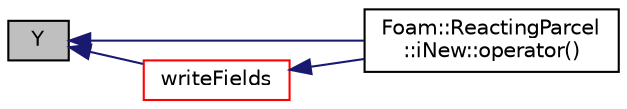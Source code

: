 digraph "Y"
{
  bgcolor="transparent";
  edge [fontname="Helvetica",fontsize="10",labelfontname="Helvetica",labelfontsize="10"];
  node [fontname="Helvetica",fontsize="10",shape=record];
  rankdir="LR";
  Node244 [label="Y",height=0.2,width=0.4,color="black", fillcolor="grey75", style="filled", fontcolor="black"];
  Node244 -> Node245 [dir="back",color="midnightblue",fontsize="10",style="solid",fontname="Helvetica"];
  Node245 [label="Foam::ReactingParcel\l::iNew::operator()",height=0.2,width=0.4,color="black",URL="$a25061.html#a15eb768830b48a3c63e17509ffb8febb"];
  Node244 -> Node246 [dir="back",color="midnightblue",fontsize="10",style="solid",fontname="Helvetica"];
  Node246 [label="writeFields",height=0.2,width=0.4,color="red",URL="$a25049.html#a64adf0008b4736131ce199c3a2c5ffd7",tooltip="Write. "];
  Node246 -> Node245 [dir="back",color="midnightblue",fontsize="10",style="solid",fontname="Helvetica"];
}
